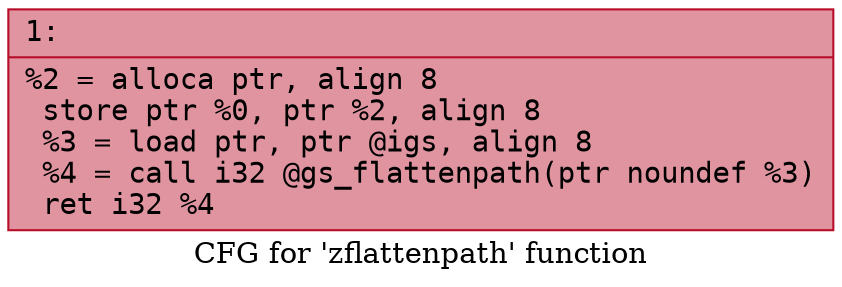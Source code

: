 digraph "CFG for 'zflattenpath' function" {
	label="CFG for 'zflattenpath' function";

	Node0x600002d6a850 [shape=record,color="#b70d28ff", style=filled, fillcolor="#b70d2870" fontname="Courier",label="{1:\l|  %2 = alloca ptr, align 8\l  store ptr %0, ptr %2, align 8\l  %3 = load ptr, ptr @igs, align 8\l  %4 = call i32 @gs_flattenpath(ptr noundef %3)\l  ret i32 %4\l}"];
}
